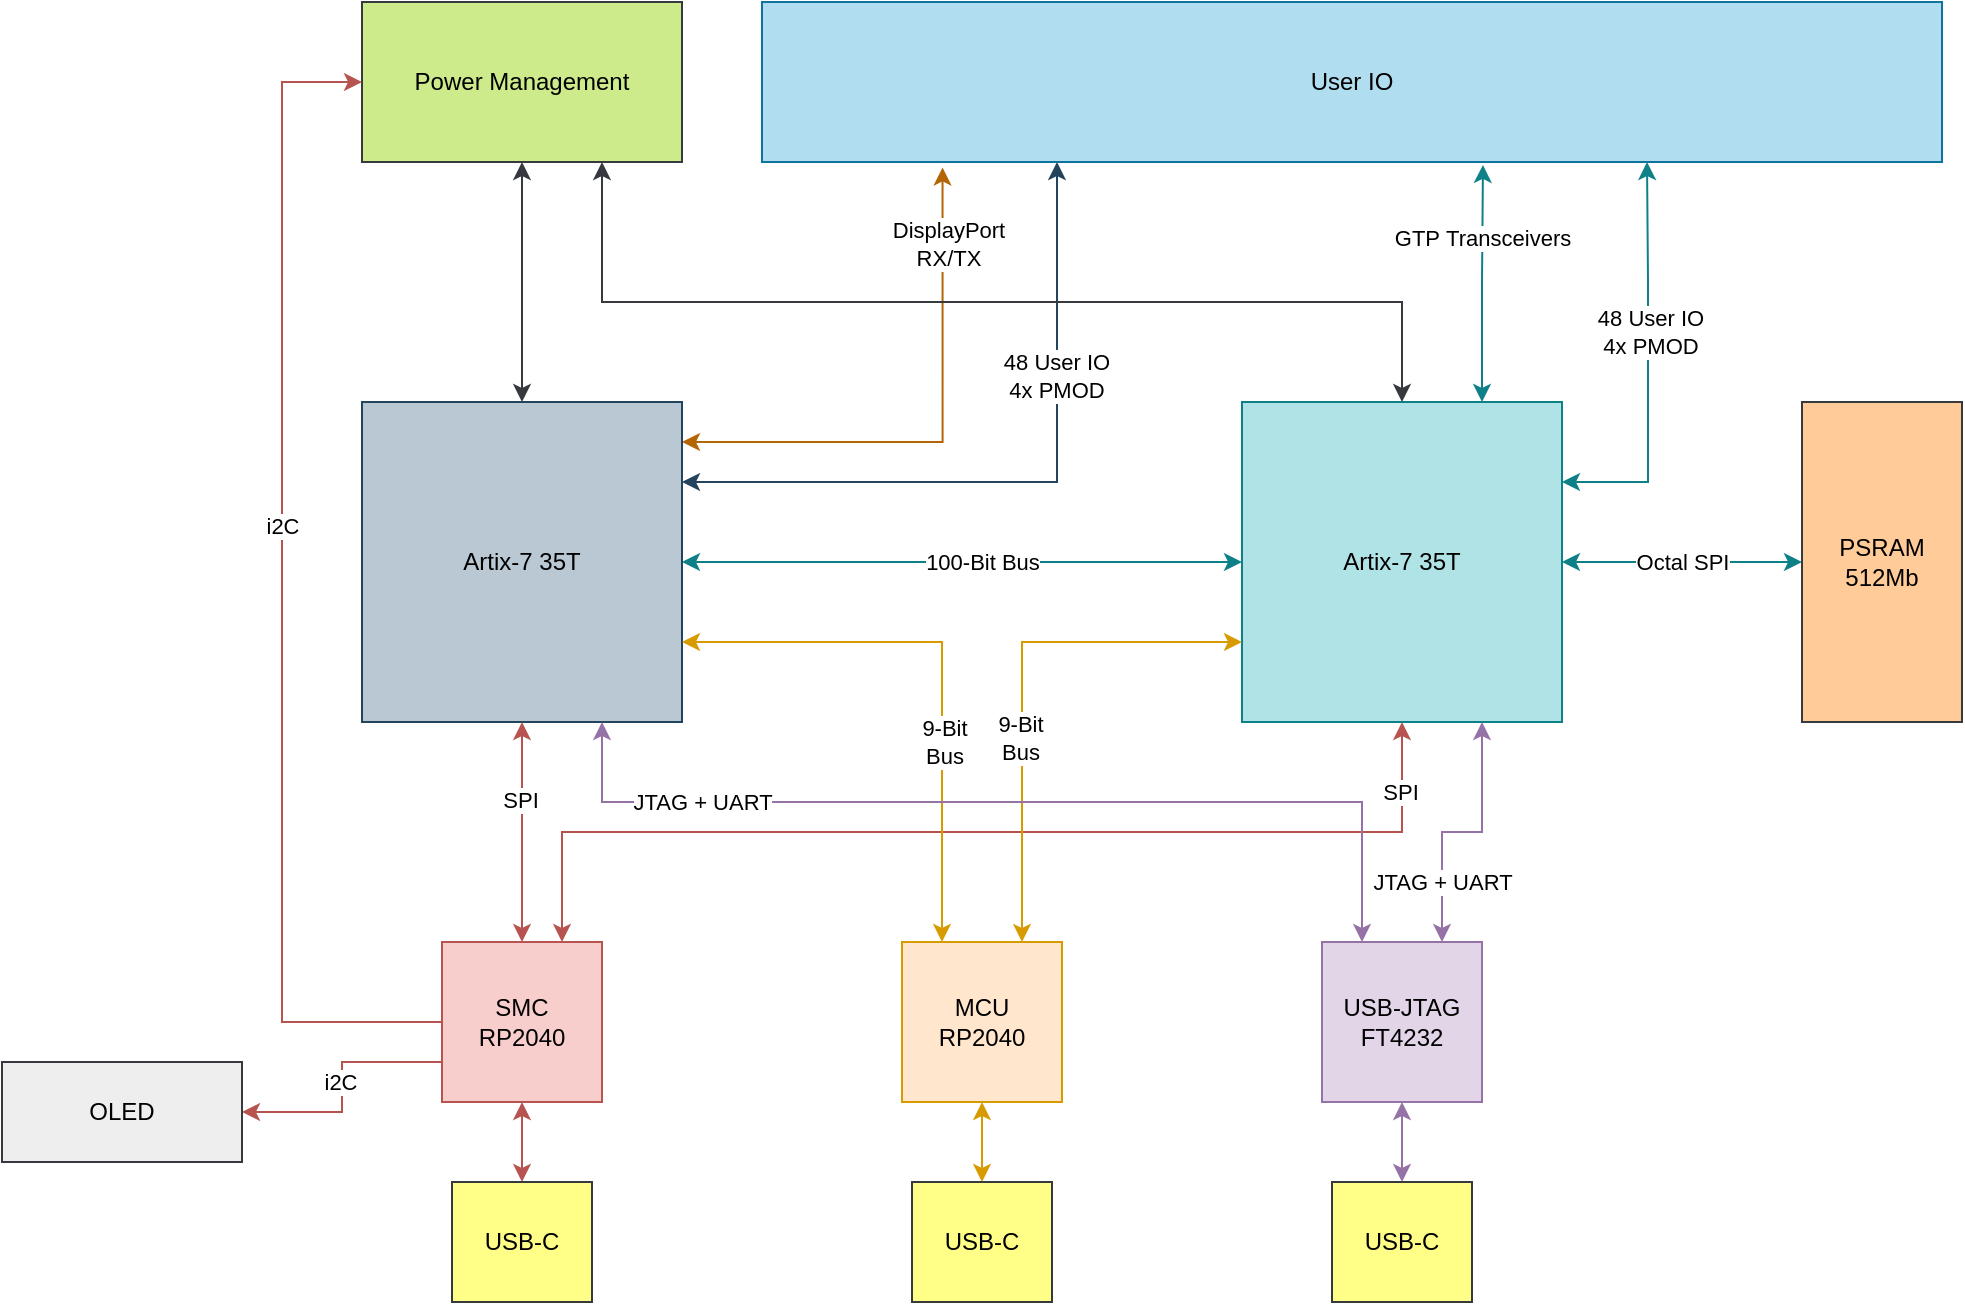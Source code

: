 <mxfile version="18.0.1" type="device"><diagram id="tskEdkcGDWXCB4lTmvJs" name="Page-1"><mxGraphModel dx="1103" dy="1021" grid="1" gridSize="10" guides="1" tooltips="1" connect="1" arrows="1" fold="1" page="1" pageScale="1" pageWidth="1654" pageHeight="1169" math="0" shadow="0"><root><mxCell id="0"/><mxCell id="1" parent="0"/><mxCell id="GZRUZu4p2XAmGDE-kl7F-23" style="edgeStyle=orthogonalEdgeStyle;rounded=0;orthogonalLoop=1;jettySize=auto;html=1;exitX=1;exitY=0.5;exitDx=0;exitDy=0;entryX=0;entryY=0.5;entryDx=0;entryDy=0;startArrow=classic;startFill=1;fillColor=#b0e3e6;strokeColor=#0e8088;" parent="1" source="GZRUZu4p2XAmGDE-kl7F-1" target="GZRUZu4p2XAmGDE-kl7F-2" edge="1"><mxGeometry relative="1" as="geometry"/></mxCell><mxCell id="GZRUZu4p2XAmGDE-kl7F-39" value="100-Bit Bus" style="edgeLabel;html=1;align=center;verticalAlign=middle;resizable=0;points=[];" parent="GZRUZu4p2XAmGDE-kl7F-23" vertex="1" connectable="0"><mxGeometry x="0.13" y="2" relative="1" as="geometry"><mxPoint x="-8" y="2" as="offset"/></mxGeometry></mxCell><mxCell id="GZRUZu4p2XAmGDE-kl7F-28" style="edgeStyle=orthogonalEdgeStyle;rounded=0;orthogonalLoop=1;jettySize=auto;html=1;exitX=1;exitY=0.25;exitDx=0;exitDy=0;entryX=0.25;entryY=1;entryDx=0;entryDy=0;startArrow=classic;startFill=1;fillColor=#bac8d3;strokeColor=#23445d;" parent="1" source="GZRUZu4p2XAmGDE-kl7F-1" target="GZRUZu4p2XAmGDE-kl7F-24" edge="1"><mxGeometry relative="1" as="geometry"/></mxCell><mxCell id="GZRUZu4p2XAmGDE-kl7F-40" value="48 User IO&lt;br&gt;4x PMOD" style="edgeLabel;html=1;align=center;verticalAlign=middle;resizable=0;points=[];" parent="GZRUZu4p2XAmGDE-kl7F-28" vertex="1" connectable="0"><mxGeometry x="0.383" y="1" relative="1" as="geometry"><mxPoint as="offset"/></mxGeometry></mxCell><mxCell id="GZRUZu4p2XAmGDE-kl7F-51" style="edgeStyle=orthogonalEdgeStyle;rounded=0;orthogonalLoop=1;jettySize=auto;html=1;entryX=0.153;entryY=1.034;entryDx=0;entryDy=0;entryPerimeter=0;startArrow=classic;startFill=1;strokeColor=#b46504;fillColor=#fad7ac;" parent="1" source="GZRUZu4p2XAmGDE-kl7F-1" target="GZRUZu4p2XAmGDE-kl7F-24" edge="1"><mxGeometry relative="1" as="geometry"><Array as="points"><mxPoint x="807" y="480"/></Array></mxGeometry></mxCell><mxCell id="GZRUZu4p2XAmGDE-kl7F-52" value="DisplayPort&lt;br&gt;RX/TX" style="edgeLabel;html=1;align=center;verticalAlign=middle;resizable=0;points=[];" parent="GZRUZu4p2XAmGDE-kl7F-51" vertex="1" connectable="0"><mxGeometry x="0.718" y="-2" relative="1" as="geometry"><mxPoint as="offset"/></mxGeometry></mxCell><mxCell id="GZRUZu4p2XAmGDE-kl7F-1" value="Artix-7 35T" style="whiteSpace=wrap;html=1;aspect=fixed;fillColor=#bac8d3;strokeColor=#23445d;" parent="1" vertex="1"><mxGeometry x="517" y="460" width="160" height="160" as="geometry"/></mxCell><mxCell id="GZRUZu4p2XAmGDE-kl7F-29" style="edgeStyle=orthogonalEdgeStyle;rounded=0;orthogonalLoop=1;jettySize=auto;html=1;exitX=1;exitY=0.25;exitDx=0;exitDy=0;entryX=0.75;entryY=1;entryDx=0;entryDy=0;startArrow=classic;startFill=1;fillColor=#b0e3e6;strokeColor=#0e8088;" parent="1" source="GZRUZu4p2XAmGDE-kl7F-2" target="GZRUZu4p2XAmGDE-kl7F-24" edge="1"><mxGeometry relative="1" as="geometry"><Array as="points"><mxPoint x="1160" y="500"/><mxPoint x="1160" y="400"/></Array></mxGeometry></mxCell><mxCell id="GZRUZu4p2XAmGDE-kl7F-41" value="48 User IO&lt;br&gt;4x PMOD" style="edgeLabel;html=1;align=center;verticalAlign=middle;resizable=0;points=[];" parent="GZRUZu4p2XAmGDE-kl7F-29" vertex="1" connectable="0"><mxGeometry x="0.159" y="-1" relative="1" as="geometry"><mxPoint as="offset"/></mxGeometry></mxCell><mxCell id="GZRUZu4p2XAmGDE-kl7F-30" style="edgeStyle=orthogonalEdgeStyle;rounded=0;orthogonalLoop=1;jettySize=auto;html=1;exitX=1;exitY=0.5;exitDx=0;exitDy=0;startArrow=classic;startFill=1;fillColor=#b0e3e6;strokeColor=#0e8088;" parent="1" source="GZRUZu4p2XAmGDE-kl7F-2" target="GZRUZu4p2XAmGDE-kl7F-4" edge="1"><mxGeometry relative="1" as="geometry"/></mxCell><mxCell id="GZRUZu4p2XAmGDE-kl7F-43" value="Octal SPI" style="edgeLabel;html=1;align=center;verticalAlign=middle;resizable=0;points=[];" parent="GZRUZu4p2XAmGDE-kl7F-30" vertex="1" connectable="0"><mxGeometry x="-0.219" relative="1" as="geometry"><mxPoint x="13" as="offset"/></mxGeometry></mxCell><mxCell id="GZRUZu4p2XAmGDE-kl7F-53" style="edgeStyle=orthogonalEdgeStyle;rounded=0;orthogonalLoop=1;jettySize=auto;html=1;exitX=0.75;exitY=0;exitDx=0;exitDy=0;entryX=0.611;entryY=1.018;entryDx=0;entryDy=0;entryPerimeter=0;startArrow=classic;startFill=1;strokeColor=#0e8088;fillColor=#b0e3e6;" parent="1" source="GZRUZu4p2XAmGDE-kl7F-2" target="GZRUZu4p2XAmGDE-kl7F-24" edge="1"><mxGeometry relative="1" as="geometry"/></mxCell><mxCell id="GZRUZu4p2XAmGDE-kl7F-54" value="GTP&amp;nbsp;Transceivers" style="edgeLabel;html=1;align=center;verticalAlign=middle;resizable=0;points=[];" parent="GZRUZu4p2XAmGDE-kl7F-53" vertex="1" connectable="0"><mxGeometry x="0.39" y="1" relative="1" as="geometry"><mxPoint as="offset"/></mxGeometry></mxCell><mxCell id="GZRUZu4p2XAmGDE-kl7F-2" value="Artix-7 35T" style="whiteSpace=wrap;html=1;aspect=fixed;fillColor=#b0e3e6;strokeColor=#0e8088;" parent="1" vertex="1"><mxGeometry x="957" y="460" width="160" height="160" as="geometry"/></mxCell><mxCell id="GZRUZu4p2XAmGDE-kl7F-31" style="edgeStyle=orthogonalEdgeStyle;rounded=0;orthogonalLoop=1;jettySize=auto;html=1;exitX=0.5;exitY=1;exitDx=0;exitDy=0;entryX=0.5;entryY=0;entryDx=0;entryDy=0;startArrow=classic;startFill=1;fillColor=#cdeb8b;strokeColor=#36393d;" parent="1" source="GZRUZu4p2XAmGDE-kl7F-3" target="GZRUZu4p2XAmGDE-kl7F-1" edge="1"><mxGeometry relative="1" as="geometry"/></mxCell><mxCell id="GZRUZu4p2XAmGDE-kl7F-32" style="edgeStyle=orthogonalEdgeStyle;rounded=0;orthogonalLoop=1;jettySize=auto;html=1;exitX=0.75;exitY=1;exitDx=0;exitDy=0;entryX=0.5;entryY=0;entryDx=0;entryDy=0;startArrow=classic;startFill=1;fillColor=#cdeb8b;strokeColor=#36393d;" parent="1" source="GZRUZu4p2XAmGDE-kl7F-3" target="GZRUZu4p2XAmGDE-kl7F-2" edge="1"><mxGeometry relative="1" as="geometry"><Array as="points"><mxPoint x="637" y="410"/><mxPoint x="1037" y="410"/></Array></mxGeometry></mxCell><mxCell id="GZRUZu4p2XAmGDE-kl7F-3" value="Power Management" style="rounded=0;whiteSpace=wrap;html=1;fillColor=#cdeb8b;strokeColor=#36393d;" parent="1" vertex="1"><mxGeometry x="517" y="260" width="160" height="80" as="geometry"/></mxCell><mxCell id="GZRUZu4p2XAmGDE-kl7F-4" value="PSRAM&lt;br&gt;512Mb" style="rounded=0;whiteSpace=wrap;html=1;fillColor=#ffcc99;strokeColor=#36393d;" parent="1" vertex="1"><mxGeometry x="1237" y="460" width="80" height="160" as="geometry"/></mxCell><mxCell id="GZRUZu4p2XAmGDE-kl7F-10" style="edgeStyle=orthogonalEdgeStyle;rounded=0;orthogonalLoop=1;jettySize=auto;html=1;exitX=0;exitY=0.5;exitDx=0;exitDy=0;entryX=0;entryY=0.5;entryDx=0;entryDy=0;fillColor=#f8cecc;strokeColor=#b85450;" parent="1" source="GZRUZu4p2XAmGDE-kl7F-5" target="GZRUZu4p2XAmGDE-kl7F-3" edge="1"><mxGeometry relative="1" as="geometry"><Array as="points"><mxPoint x="477" y="770"/><mxPoint x="477" y="300"/></Array></mxGeometry></mxCell><mxCell id="GZRUZu4p2XAmGDE-kl7F-44" value="i2C" style="edgeLabel;html=1;align=center;verticalAlign=middle;resizable=0;points=[];" parent="GZRUZu4p2XAmGDE-kl7F-10" vertex="1" connectable="0"><mxGeometry x="0.113" relative="1" as="geometry"><mxPoint as="offset"/></mxGeometry></mxCell><mxCell id="GZRUZu4p2XAmGDE-kl7F-12" style="edgeStyle=orthogonalEdgeStyle;rounded=0;orthogonalLoop=1;jettySize=auto;html=1;exitX=0;exitY=0.75;exitDx=0;exitDy=0;entryX=1;entryY=0.5;entryDx=0;entryDy=0;fillColor=#f8cecc;strokeColor=#b85450;" parent="1" source="GZRUZu4p2XAmGDE-kl7F-5" target="GZRUZu4p2XAmGDE-kl7F-11" edge="1"><mxGeometry relative="1" as="geometry"/></mxCell><mxCell id="GZRUZu4p2XAmGDE-kl7F-45" value="i2C" style="edgeLabel;html=1;align=center;verticalAlign=middle;resizable=0;points=[];" parent="GZRUZu4p2XAmGDE-kl7F-12" vertex="1" connectable="0"><mxGeometry x="-0.141" y="-1" relative="1" as="geometry"><mxPoint y="6" as="offset"/></mxGeometry></mxCell><mxCell id="GZRUZu4p2XAmGDE-kl7F-14" style="edgeStyle=orthogonalEdgeStyle;rounded=0;orthogonalLoop=1;jettySize=auto;html=1;exitX=0.5;exitY=1;exitDx=0;exitDy=0;entryX=0.5;entryY=0;entryDx=0;entryDy=0;startArrow=classic;startFill=1;fillColor=#f8cecc;strokeColor=#b85450;" parent="1" source="GZRUZu4p2XAmGDE-kl7F-5" target="GZRUZu4p2XAmGDE-kl7F-13" edge="1"><mxGeometry relative="1" as="geometry"/></mxCell><mxCell id="GZRUZu4p2XAmGDE-kl7F-19" style="edgeStyle=orthogonalEdgeStyle;rounded=0;orthogonalLoop=1;jettySize=auto;html=1;exitX=0.5;exitY=0;exitDx=0;exitDy=0;entryX=0.5;entryY=1;entryDx=0;entryDy=0;startArrow=classic;startFill=1;fillColor=#f8cecc;strokeColor=#b85450;" parent="1" source="GZRUZu4p2XAmGDE-kl7F-5" target="GZRUZu4p2XAmGDE-kl7F-1" edge="1"><mxGeometry relative="1" as="geometry"/></mxCell><mxCell id="GZRUZu4p2XAmGDE-kl7F-33" value="SPI" style="edgeLabel;html=1;align=center;verticalAlign=middle;resizable=0;points=[];" parent="GZRUZu4p2XAmGDE-kl7F-19" vertex="1" connectable="0"><mxGeometry x="0.299" y="1" relative="1" as="geometry"><mxPoint as="offset"/></mxGeometry></mxCell><mxCell id="GZRUZu4p2XAmGDE-kl7F-20" style="edgeStyle=orthogonalEdgeStyle;rounded=0;orthogonalLoop=1;jettySize=auto;html=1;exitX=0.75;exitY=0;exitDx=0;exitDy=0;entryX=0.5;entryY=1;entryDx=0;entryDy=0;startArrow=classic;startFill=1;fillColor=#f8cecc;strokeColor=#b85450;" parent="1" source="GZRUZu4p2XAmGDE-kl7F-5" target="GZRUZu4p2XAmGDE-kl7F-2" edge="1"><mxGeometry relative="1" as="geometry"/></mxCell><mxCell id="GZRUZu4p2XAmGDE-kl7F-36" value="SPI" style="edgeLabel;html=1;align=center;verticalAlign=middle;resizable=0;points=[];" parent="GZRUZu4p2XAmGDE-kl7F-20" vertex="1" connectable="0"><mxGeometry x="0.869" y="1" relative="1" as="geometry"><mxPoint as="offset"/></mxGeometry></mxCell><mxCell id="GZRUZu4p2XAmGDE-kl7F-5" value="SMC&lt;br&gt;RP2040" style="whiteSpace=wrap;html=1;aspect=fixed;fillColor=#f8cecc;strokeColor=#b85450;" parent="1" vertex="1"><mxGeometry x="557" y="730" width="80" height="80" as="geometry"/></mxCell><mxCell id="GZRUZu4p2XAmGDE-kl7F-17" style="edgeStyle=orthogonalEdgeStyle;rounded=0;orthogonalLoop=1;jettySize=auto;html=1;exitX=0.5;exitY=1;exitDx=0;exitDy=0;entryX=0.5;entryY=0;entryDx=0;entryDy=0;startArrow=classic;startFill=1;fillColor=#ffe6cc;strokeColor=#d79b00;" parent="1" source="GZRUZu4p2XAmGDE-kl7F-6" target="GZRUZu4p2XAmGDE-kl7F-15" edge="1"><mxGeometry relative="1" as="geometry"/></mxCell><mxCell id="GZRUZu4p2XAmGDE-kl7F-21" style="edgeStyle=orthogonalEdgeStyle;rounded=0;orthogonalLoop=1;jettySize=auto;html=1;exitX=0.25;exitY=0;exitDx=0;exitDy=0;entryX=1;entryY=0.75;entryDx=0;entryDy=0;startArrow=classic;startFill=1;fillColor=#ffe6cc;strokeColor=#d79b00;" parent="1" source="GZRUZu4p2XAmGDE-kl7F-6" target="GZRUZu4p2XAmGDE-kl7F-1" edge="1"><mxGeometry relative="1" as="geometry"/></mxCell><mxCell id="GZRUZu4p2XAmGDE-kl7F-37" value="9-Bit&lt;br&gt;Bus" style="edgeLabel;html=1;align=center;verticalAlign=middle;resizable=0;points=[];" parent="GZRUZu4p2XAmGDE-kl7F-21" vertex="1" connectable="0"><mxGeometry x="-0.283" y="-1" relative="1" as="geometry"><mxPoint as="offset"/></mxGeometry></mxCell><mxCell id="GZRUZu4p2XAmGDE-kl7F-22" style="edgeStyle=orthogonalEdgeStyle;rounded=0;orthogonalLoop=1;jettySize=auto;html=1;exitX=0.75;exitY=0;exitDx=0;exitDy=0;entryX=0;entryY=0.75;entryDx=0;entryDy=0;startArrow=classic;startFill=1;fillColor=#ffe6cc;strokeColor=#d79b00;" parent="1" source="GZRUZu4p2XAmGDE-kl7F-6" target="GZRUZu4p2XAmGDE-kl7F-2" edge="1"><mxGeometry relative="1" as="geometry"/></mxCell><mxCell id="GZRUZu4p2XAmGDE-kl7F-38" value="9-Bit&lt;br&gt;Bus" style="edgeLabel;html=1;align=center;verticalAlign=middle;resizable=0;points=[];" parent="GZRUZu4p2XAmGDE-kl7F-22" vertex="1" connectable="0"><mxGeometry x="-0.212" y="1" relative="1" as="geometry"><mxPoint as="offset"/></mxGeometry></mxCell><mxCell id="GZRUZu4p2XAmGDE-kl7F-6" value="MCU&lt;br&gt;RP2040" style="whiteSpace=wrap;html=1;aspect=fixed;fillColor=#ffe6cc;strokeColor=#d79b00;" parent="1" vertex="1"><mxGeometry x="787" y="730" width="80" height="80" as="geometry"/></mxCell><mxCell id="GZRUZu4p2XAmGDE-kl7F-18" style="edgeStyle=orthogonalEdgeStyle;rounded=0;orthogonalLoop=1;jettySize=auto;html=1;exitX=0.5;exitY=1;exitDx=0;exitDy=0;entryX=0.5;entryY=0;entryDx=0;entryDy=0;startArrow=classic;startFill=1;fillColor=#e1d5e7;strokeColor=#9673a6;" parent="1" source="GZRUZu4p2XAmGDE-kl7F-7" target="GZRUZu4p2XAmGDE-kl7F-16" edge="1"><mxGeometry relative="1" as="geometry"/></mxCell><mxCell id="GZRUZu4p2XAmGDE-kl7F-47" style="edgeStyle=orthogonalEdgeStyle;rounded=0;orthogonalLoop=1;jettySize=auto;html=1;exitX=0.75;exitY=0;exitDx=0;exitDy=0;entryX=0.75;entryY=1;entryDx=0;entryDy=0;startArrow=classic;startFill=1;fillColor=#e1d5e7;strokeColor=#9673a6;" parent="1" source="GZRUZu4p2XAmGDE-kl7F-7" target="GZRUZu4p2XAmGDE-kl7F-2" edge="1"><mxGeometry relative="1" as="geometry"/></mxCell><mxCell id="GZRUZu4p2XAmGDE-kl7F-50" value="JTAG + UART" style="edgeLabel;html=1;align=center;verticalAlign=middle;resizable=0;points=[];" parent="GZRUZu4p2XAmGDE-kl7F-47" vertex="1" connectable="0"><mxGeometry x="0.414" y="-3" relative="1" as="geometry"><mxPoint x="-23" y="42" as="offset"/></mxGeometry></mxCell><mxCell id="GZRUZu4p2XAmGDE-kl7F-48" style="edgeStyle=orthogonalEdgeStyle;rounded=0;orthogonalLoop=1;jettySize=auto;html=1;exitX=0.25;exitY=0;exitDx=0;exitDy=0;entryX=0.75;entryY=1;entryDx=0;entryDy=0;startArrow=classic;startFill=1;fillColor=#e1d5e7;strokeColor=#9673a6;" parent="1" source="GZRUZu4p2XAmGDE-kl7F-7" target="GZRUZu4p2XAmGDE-kl7F-1" edge="1"><mxGeometry relative="1" as="geometry"><Array as="points"><mxPoint x="1017" y="660"/><mxPoint x="637" y="660"/></Array></mxGeometry></mxCell><mxCell id="GZRUZu4p2XAmGDE-kl7F-49" value="JTAG + UART" style="edgeLabel;html=1;align=center;verticalAlign=middle;resizable=0;points=[];" parent="GZRUZu4p2XAmGDE-kl7F-48" vertex="1" connectable="0"><mxGeometry x="0.869" y="-1" relative="1" as="geometry"><mxPoint x="49" y="8" as="offset"/></mxGeometry></mxCell><mxCell id="GZRUZu4p2XAmGDE-kl7F-7" value="USB-JTAG&lt;br&gt;FT4232" style="whiteSpace=wrap;html=1;aspect=fixed;fillColor=#e1d5e7;strokeColor=#9673a6;" parent="1" vertex="1"><mxGeometry x="997" y="730" width="80" height="80" as="geometry"/></mxCell><mxCell id="GZRUZu4p2XAmGDE-kl7F-11" value="OLED" style="rounded=0;whiteSpace=wrap;html=1;fillColor=#eeeeee;strokeColor=#36393d;" parent="1" vertex="1"><mxGeometry x="337" y="790" width="120" height="50" as="geometry"/></mxCell><mxCell id="GZRUZu4p2XAmGDE-kl7F-13" value="USB-C" style="rounded=0;whiteSpace=wrap;html=1;fillColor=#ffff88;strokeColor=#36393d;" parent="1" vertex="1"><mxGeometry x="562" y="850" width="70" height="60" as="geometry"/></mxCell><mxCell id="GZRUZu4p2XAmGDE-kl7F-15" value="USB-C" style="rounded=0;whiteSpace=wrap;html=1;fillColor=#ffff88;strokeColor=#36393d;" parent="1" vertex="1"><mxGeometry x="792" y="850" width="70" height="60" as="geometry"/></mxCell><mxCell id="GZRUZu4p2XAmGDE-kl7F-16" value="USB-C" style="rounded=0;whiteSpace=wrap;html=1;fillColor=#ffff88;strokeColor=#36393d;" parent="1" vertex="1"><mxGeometry x="1002" y="850" width="70" height="60" as="geometry"/></mxCell><mxCell id="GZRUZu4p2XAmGDE-kl7F-24" value="User IO" style="rounded=0;whiteSpace=wrap;html=1;fillColor=#b1ddf0;strokeColor=#10739e;" parent="1" vertex="1"><mxGeometry x="717" y="260" width="590" height="80" as="geometry"/></mxCell></root></mxGraphModel></diagram></mxfile>